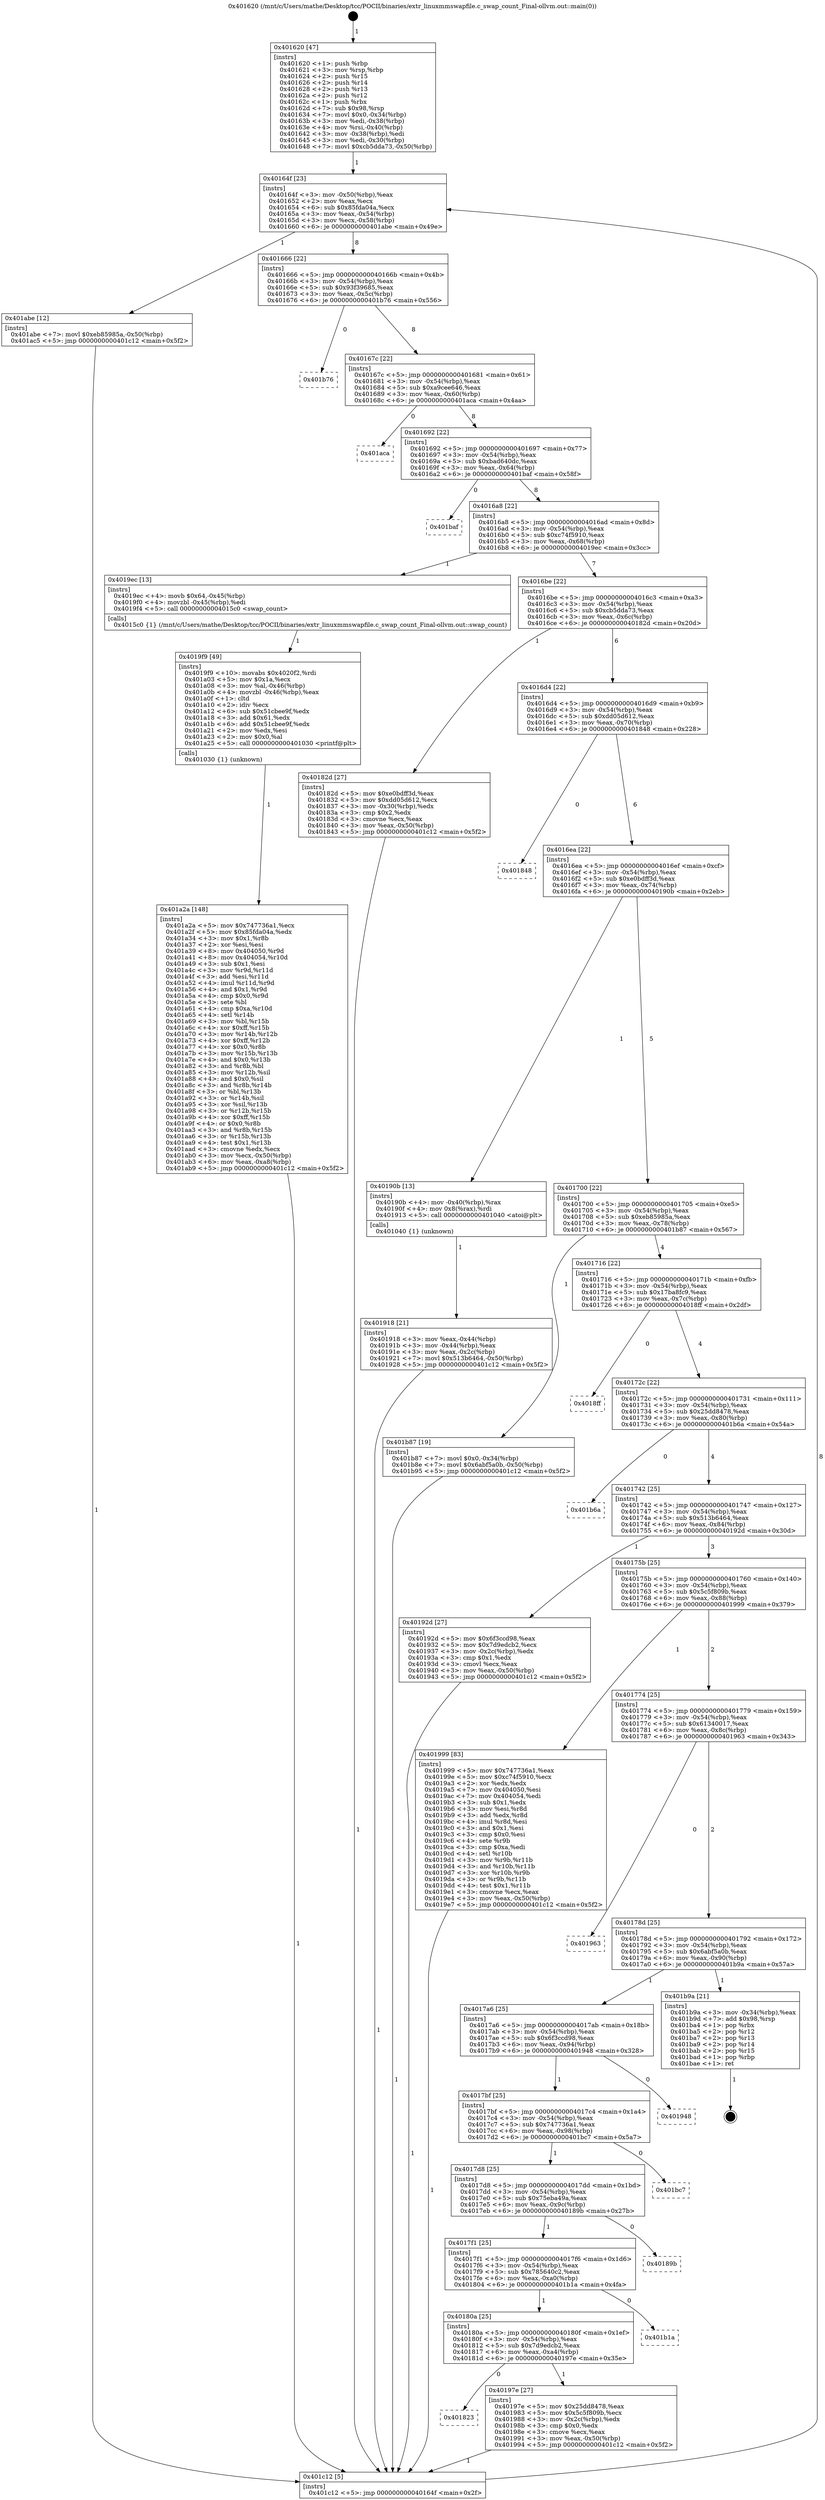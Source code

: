 digraph "0x401620" {
  label = "0x401620 (/mnt/c/Users/mathe/Desktop/tcc/POCII/binaries/extr_linuxmmswapfile.c_swap_count_Final-ollvm.out::main(0))"
  labelloc = "t"
  node[shape=record]

  Entry [label="",width=0.3,height=0.3,shape=circle,fillcolor=black,style=filled]
  "0x40164f" [label="{
     0x40164f [23]\l
     | [instrs]\l
     &nbsp;&nbsp;0x40164f \<+3\>: mov -0x50(%rbp),%eax\l
     &nbsp;&nbsp;0x401652 \<+2\>: mov %eax,%ecx\l
     &nbsp;&nbsp;0x401654 \<+6\>: sub $0x85fda04a,%ecx\l
     &nbsp;&nbsp;0x40165a \<+3\>: mov %eax,-0x54(%rbp)\l
     &nbsp;&nbsp;0x40165d \<+3\>: mov %ecx,-0x58(%rbp)\l
     &nbsp;&nbsp;0x401660 \<+6\>: je 0000000000401abe \<main+0x49e\>\l
  }"]
  "0x401abe" [label="{
     0x401abe [12]\l
     | [instrs]\l
     &nbsp;&nbsp;0x401abe \<+7\>: movl $0xeb85985a,-0x50(%rbp)\l
     &nbsp;&nbsp;0x401ac5 \<+5\>: jmp 0000000000401c12 \<main+0x5f2\>\l
  }"]
  "0x401666" [label="{
     0x401666 [22]\l
     | [instrs]\l
     &nbsp;&nbsp;0x401666 \<+5\>: jmp 000000000040166b \<main+0x4b\>\l
     &nbsp;&nbsp;0x40166b \<+3\>: mov -0x54(%rbp),%eax\l
     &nbsp;&nbsp;0x40166e \<+5\>: sub $0x93f39685,%eax\l
     &nbsp;&nbsp;0x401673 \<+3\>: mov %eax,-0x5c(%rbp)\l
     &nbsp;&nbsp;0x401676 \<+6\>: je 0000000000401b76 \<main+0x556\>\l
  }"]
  Exit [label="",width=0.3,height=0.3,shape=circle,fillcolor=black,style=filled,peripheries=2]
  "0x401b76" [label="{
     0x401b76\l
  }", style=dashed]
  "0x40167c" [label="{
     0x40167c [22]\l
     | [instrs]\l
     &nbsp;&nbsp;0x40167c \<+5\>: jmp 0000000000401681 \<main+0x61\>\l
     &nbsp;&nbsp;0x401681 \<+3\>: mov -0x54(%rbp),%eax\l
     &nbsp;&nbsp;0x401684 \<+5\>: sub $0xa9cee646,%eax\l
     &nbsp;&nbsp;0x401689 \<+3\>: mov %eax,-0x60(%rbp)\l
     &nbsp;&nbsp;0x40168c \<+6\>: je 0000000000401aca \<main+0x4aa\>\l
  }"]
  "0x401a2a" [label="{
     0x401a2a [148]\l
     | [instrs]\l
     &nbsp;&nbsp;0x401a2a \<+5\>: mov $0x747736a1,%ecx\l
     &nbsp;&nbsp;0x401a2f \<+5\>: mov $0x85fda04a,%edx\l
     &nbsp;&nbsp;0x401a34 \<+3\>: mov $0x1,%r8b\l
     &nbsp;&nbsp;0x401a37 \<+2\>: xor %esi,%esi\l
     &nbsp;&nbsp;0x401a39 \<+8\>: mov 0x404050,%r9d\l
     &nbsp;&nbsp;0x401a41 \<+8\>: mov 0x404054,%r10d\l
     &nbsp;&nbsp;0x401a49 \<+3\>: sub $0x1,%esi\l
     &nbsp;&nbsp;0x401a4c \<+3\>: mov %r9d,%r11d\l
     &nbsp;&nbsp;0x401a4f \<+3\>: add %esi,%r11d\l
     &nbsp;&nbsp;0x401a52 \<+4\>: imul %r11d,%r9d\l
     &nbsp;&nbsp;0x401a56 \<+4\>: and $0x1,%r9d\l
     &nbsp;&nbsp;0x401a5a \<+4\>: cmp $0x0,%r9d\l
     &nbsp;&nbsp;0x401a5e \<+3\>: sete %bl\l
     &nbsp;&nbsp;0x401a61 \<+4\>: cmp $0xa,%r10d\l
     &nbsp;&nbsp;0x401a65 \<+4\>: setl %r14b\l
     &nbsp;&nbsp;0x401a69 \<+3\>: mov %bl,%r15b\l
     &nbsp;&nbsp;0x401a6c \<+4\>: xor $0xff,%r15b\l
     &nbsp;&nbsp;0x401a70 \<+3\>: mov %r14b,%r12b\l
     &nbsp;&nbsp;0x401a73 \<+4\>: xor $0xff,%r12b\l
     &nbsp;&nbsp;0x401a77 \<+4\>: xor $0x0,%r8b\l
     &nbsp;&nbsp;0x401a7b \<+3\>: mov %r15b,%r13b\l
     &nbsp;&nbsp;0x401a7e \<+4\>: and $0x0,%r13b\l
     &nbsp;&nbsp;0x401a82 \<+3\>: and %r8b,%bl\l
     &nbsp;&nbsp;0x401a85 \<+3\>: mov %r12b,%sil\l
     &nbsp;&nbsp;0x401a88 \<+4\>: and $0x0,%sil\l
     &nbsp;&nbsp;0x401a8c \<+3\>: and %r8b,%r14b\l
     &nbsp;&nbsp;0x401a8f \<+3\>: or %bl,%r13b\l
     &nbsp;&nbsp;0x401a92 \<+3\>: or %r14b,%sil\l
     &nbsp;&nbsp;0x401a95 \<+3\>: xor %sil,%r13b\l
     &nbsp;&nbsp;0x401a98 \<+3\>: or %r12b,%r15b\l
     &nbsp;&nbsp;0x401a9b \<+4\>: xor $0xff,%r15b\l
     &nbsp;&nbsp;0x401a9f \<+4\>: or $0x0,%r8b\l
     &nbsp;&nbsp;0x401aa3 \<+3\>: and %r8b,%r15b\l
     &nbsp;&nbsp;0x401aa6 \<+3\>: or %r15b,%r13b\l
     &nbsp;&nbsp;0x401aa9 \<+4\>: test $0x1,%r13b\l
     &nbsp;&nbsp;0x401aad \<+3\>: cmovne %edx,%ecx\l
     &nbsp;&nbsp;0x401ab0 \<+3\>: mov %ecx,-0x50(%rbp)\l
     &nbsp;&nbsp;0x401ab3 \<+6\>: mov %eax,-0xa8(%rbp)\l
     &nbsp;&nbsp;0x401ab9 \<+5\>: jmp 0000000000401c12 \<main+0x5f2\>\l
  }"]
  "0x401aca" [label="{
     0x401aca\l
  }", style=dashed]
  "0x401692" [label="{
     0x401692 [22]\l
     | [instrs]\l
     &nbsp;&nbsp;0x401692 \<+5\>: jmp 0000000000401697 \<main+0x77\>\l
     &nbsp;&nbsp;0x401697 \<+3\>: mov -0x54(%rbp),%eax\l
     &nbsp;&nbsp;0x40169a \<+5\>: sub $0xbad640dc,%eax\l
     &nbsp;&nbsp;0x40169f \<+3\>: mov %eax,-0x64(%rbp)\l
     &nbsp;&nbsp;0x4016a2 \<+6\>: je 0000000000401baf \<main+0x58f\>\l
  }"]
  "0x4019f9" [label="{
     0x4019f9 [49]\l
     | [instrs]\l
     &nbsp;&nbsp;0x4019f9 \<+10\>: movabs $0x4020f2,%rdi\l
     &nbsp;&nbsp;0x401a03 \<+5\>: mov $0x1a,%ecx\l
     &nbsp;&nbsp;0x401a08 \<+3\>: mov %al,-0x46(%rbp)\l
     &nbsp;&nbsp;0x401a0b \<+4\>: movzbl -0x46(%rbp),%eax\l
     &nbsp;&nbsp;0x401a0f \<+1\>: cltd\l
     &nbsp;&nbsp;0x401a10 \<+2\>: idiv %ecx\l
     &nbsp;&nbsp;0x401a12 \<+6\>: sub $0x51cbee9f,%edx\l
     &nbsp;&nbsp;0x401a18 \<+3\>: add $0x61,%edx\l
     &nbsp;&nbsp;0x401a1b \<+6\>: add $0x51cbee9f,%edx\l
     &nbsp;&nbsp;0x401a21 \<+2\>: mov %edx,%esi\l
     &nbsp;&nbsp;0x401a23 \<+2\>: mov $0x0,%al\l
     &nbsp;&nbsp;0x401a25 \<+5\>: call 0000000000401030 \<printf@plt\>\l
     | [calls]\l
     &nbsp;&nbsp;0x401030 \{1\} (unknown)\l
  }"]
  "0x401baf" [label="{
     0x401baf\l
  }", style=dashed]
  "0x4016a8" [label="{
     0x4016a8 [22]\l
     | [instrs]\l
     &nbsp;&nbsp;0x4016a8 \<+5\>: jmp 00000000004016ad \<main+0x8d\>\l
     &nbsp;&nbsp;0x4016ad \<+3\>: mov -0x54(%rbp),%eax\l
     &nbsp;&nbsp;0x4016b0 \<+5\>: sub $0xc74f5910,%eax\l
     &nbsp;&nbsp;0x4016b5 \<+3\>: mov %eax,-0x68(%rbp)\l
     &nbsp;&nbsp;0x4016b8 \<+6\>: je 00000000004019ec \<main+0x3cc\>\l
  }"]
  "0x401823" [label="{
     0x401823\l
  }", style=dashed]
  "0x4019ec" [label="{
     0x4019ec [13]\l
     | [instrs]\l
     &nbsp;&nbsp;0x4019ec \<+4\>: movb $0x64,-0x45(%rbp)\l
     &nbsp;&nbsp;0x4019f0 \<+4\>: movzbl -0x45(%rbp),%edi\l
     &nbsp;&nbsp;0x4019f4 \<+5\>: call 00000000004015c0 \<swap_count\>\l
     | [calls]\l
     &nbsp;&nbsp;0x4015c0 \{1\} (/mnt/c/Users/mathe/Desktop/tcc/POCII/binaries/extr_linuxmmswapfile.c_swap_count_Final-ollvm.out::swap_count)\l
  }"]
  "0x4016be" [label="{
     0x4016be [22]\l
     | [instrs]\l
     &nbsp;&nbsp;0x4016be \<+5\>: jmp 00000000004016c3 \<main+0xa3\>\l
     &nbsp;&nbsp;0x4016c3 \<+3\>: mov -0x54(%rbp),%eax\l
     &nbsp;&nbsp;0x4016c6 \<+5\>: sub $0xcb5dda73,%eax\l
     &nbsp;&nbsp;0x4016cb \<+3\>: mov %eax,-0x6c(%rbp)\l
     &nbsp;&nbsp;0x4016ce \<+6\>: je 000000000040182d \<main+0x20d\>\l
  }"]
  "0x40197e" [label="{
     0x40197e [27]\l
     | [instrs]\l
     &nbsp;&nbsp;0x40197e \<+5\>: mov $0x25dd8478,%eax\l
     &nbsp;&nbsp;0x401983 \<+5\>: mov $0x5c5f809b,%ecx\l
     &nbsp;&nbsp;0x401988 \<+3\>: mov -0x2c(%rbp),%edx\l
     &nbsp;&nbsp;0x40198b \<+3\>: cmp $0x0,%edx\l
     &nbsp;&nbsp;0x40198e \<+3\>: cmove %ecx,%eax\l
     &nbsp;&nbsp;0x401991 \<+3\>: mov %eax,-0x50(%rbp)\l
     &nbsp;&nbsp;0x401994 \<+5\>: jmp 0000000000401c12 \<main+0x5f2\>\l
  }"]
  "0x40182d" [label="{
     0x40182d [27]\l
     | [instrs]\l
     &nbsp;&nbsp;0x40182d \<+5\>: mov $0xe0bdff3d,%eax\l
     &nbsp;&nbsp;0x401832 \<+5\>: mov $0xdd05d612,%ecx\l
     &nbsp;&nbsp;0x401837 \<+3\>: mov -0x30(%rbp),%edx\l
     &nbsp;&nbsp;0x40183a \<+3\>: cmp $0x2,%edx\l
     &nbsp;&nbsp;0x40183d \<+3\>: cmovne %ecx,%eax\l
     &nbsp;&nbsp;0x401840 \<+3\>: mov %eax,-0x50(%rbp)\l
     &nbsp;&nbsp;0x401843 \<+5\>: jmp 0000000000401c12 \<main+0x5f2\>\l
  }"]
  "0x4016d4" [label="{
     0x4016d4 [22]\l
     | [instrs]\l
     &nbsp;&nbsp;0x4016d4 \<+5\>: jmp 00000000004016d9 \<main+0xb9\>\l
     &nbsp;&nbsp;0x4016d9 \<+3\>: mov -0x54(%rbp),%eax\l
     &nbsp;&nbsp;0x4016dc \<+5\>: sub $0xdd05d612,%eax\l
     &nbsp;&nbsp;0x4016e1 \<+3\>: mov %eax,-0x70(%rbp)\l
     &nbsp;&nbsp;0x4016e4 \<+6\>: je 0000000000401848 \<main+0x228\>\l
  }"]
  "0x401c12" [label="{
     0x401c12 [5]\l
     | [instrs]\l
     &nbsp;&nbsp;0x401c12 \<+5\>: jmp 000000000040164f \<main+0x2f\>\l
  }"]
  "0x401620" [label="{
     0x401620 [47]\l
     | [instrs]\l
     &nbsp;&nbsp;0x401620 \<+1\>: push %rbp\l
     &nbsp;&nbsp;0x401621 \<+3\>: mov %rsp,%rbp\l
     &nbsp;&nbsp;0x401624 \<+2\>: push %r15\l
     &nbsp;&nbsp;0x401626 \<+2\>: push %r14\l
     &nbsp;&nbsp;0x401628 \<+2\>: push %r13\l
     &nbsp;&nbsp;0x40162a \<+2\>: push %r12\l
     &nbsp;&nbsp;0x40162c \<+1\>: push %rbx\l
     &nbsp;&nbsp;0x40162d \<+7\>: sub $0x98,%rsp\l
     &nbsp;&nbsp;0x401634 \<+7\>: movl $0x0,-0x34(%rbp)\l
     &nbsp;&nbsp;0x40163b \<+3\>: mov %edi,-0x38(%rbp)\l
     &nbsp;&nbsp;0x40163e \<+4\>: mov %rsi,-0x40(%rbp)\l
     &nbsp;&nbsp;0x401642 \<+3\>: mov -0x38(%rbp),%edi\l
     &nbsp;&nbsp;0x401645 \<+3\>: mov %edi,-0x30(%rbp)\l
     &nbsp;&nbsp;0x401648 \<+7\>: movl $0xcb5dda73,-0x50(%rbp)\l
  }"]
  "0x40180a" [label="{
     0x40180a [25]\l
     | [instrs]\l
     &nbsp;&nbsp;0x40180a \<+5\>: jmp 000000000040180f \<main+0x1ef\>\l
     &nbsp;&nbsp;0x40180f \<+3\>: mov -0x54(%rbp),%eax\l
     &nbsp;&nbsp;0x401812 \<+5\>: sub $0x7d9edcb2,%eax\l
     &nbsp;&nbsp;0x401817 \<+6\>: mov %eax,-0xa4(%rbp)\l
     &nbsp;&nbsp;0x40181d \<+6\>: je 000000000040197e \<main+0x35e\>\l
  }"]
  "0x401848" [label="{
     0x401848\l
  }", style=dashed]
  "0x4016ea" [label="{
     0x4016ea [22]\l
     | [instrs]\l
     &nbsp;&nbsp;0x4016ea \<+5\>: jmp 00000000004016ef \<main+0xcf\>\l
     &nbsp;&nbsp;0x4016ef \<+3\>: mov -0x54(%rbp),%eax\l
     &nbsp;&nbsp;0x4016f2 \<+5\>: sub $0xe0bdff3d,%eax\l
     &nbsp;&nbsp;0x4016f7 \<+3\>: mov %eax,-0x74(%rbp)\l
     &nbsp;&nbsp;0x4016fa \<+6\>: je 000000000040190b \<main+0x2eb\>\l
  }"]
  "0x401b1a" [label="{
     0x401b1a\l
  }", style=dashed]
  "0x40190b" [label="{
     0x40190b [13]\l
     | [instrs]\l
     &nbsp;&nbsp;0x40190b \<+4\>: mov -0x40(%rbp),%rax\l
     &nbsp;&nbsp;0x40190f \<+4\>: mov 0x8(%rax),%rdi\l
     &nbsp;&nbsp;0x401913 \<+5\>: call 0000000000401040 \<atoi@plt\>\l
     | [calls]\l
     &nbsp;&nbsp;0x401040 \{1\} (unknown)\l
  }"]
  "0x401700" [label="{
     0x401700 [22]\l
     | [instrs]\l
     &nbsp;&nbsp;0x401700 \<+5\>: jmp 0000000000401705 \<main+0xe5\>\l
     &nbsp;&nbsp;0x401705 \<+3\>: mov -0x54(%rbp),%eax\l
     &nbsp;&nbsp;0x401708 \<+5\>: sub $0xeb85985a,%eax\l
     &nbsp;&nbsp;0x40170d \<+3\>: mov %eax,-0x78(%rbp)\l
     &nbsp;&nbsp;0x401710 \<+6\>: je 0000000000401b87 \<main+0x567\>\l
  }"]
  "0x401918" [label="{
     0x401918 [21]\l
     | [instrs]\l
     &nbsp;&nbsp;0x401918 \<+3\>: mov %eax,-0x44(%rbp)\l
     &nbsp;&nbsp;0x40191b \<+3\>: mov -0x44(%rbp),%eax\l
     &nbsp;&nbsp;0x40191e \<+3\>: mov %eax,-0x2c(%rbp)\l
     &nbsp;&nbsp;0x401921 \<+7\>: movl $0x513b6464,-0x50(%rbp)\l
     &nbsp;&nbsp;0x401928 \<+5\>: jmp 0000000000401c12 \<main+0x5f2\>\l
  }"]
  "0x4017f1" [label="{
     0x4017f1 [25]\l
     | [instrs]\l
     &nbsp;&nbsp;0x4017f1 \<+5\>: jmp 00000000004017f6 \<main+0x1d6\>\l
     &nbsp;&nbsp;0x4017f6 \<+3\>: mov -0x54(%rbp),%eax\l
     &nbsp;&nbsp;0x4017f9 \<+5\>: sub $0x785640c2,%eax\l
     &nbsp;&nbsp;0x4017fe \<+6\>: mov %eax,-0xa0(%rbp)\l
     &nbsp;&nbsp;0x401804 \<+6\>: je 0000000000401b1a \<main+0x4fa\>\l
  }"]
  "0x401b87" [label="{
     0x401b87 [19]\l
     | [instrs]\l
     &nbsp;&nbsp;0x401b87 \<+7\>: movl $0x0,-0x34(%rbp)\l
     &nbsp;&nbsp;0x401b8e \<+7\>: movl $0x6abf5a0b,-0x50(%rbp)\l
     &nbsp;&nbsp;0x401b95 \<+5\>: jmp 0000000000401c12 \<main+0x5f2\>\l
  }"]
  "0x401716" [label="{
     0x401716 [22]\l
     | [instrs]\l
     &nbsp;&nbsp;0x401716 \<+5\>: jmp 000000000040171b \<main+0xfb\>\l
     &nbsp;&nbsp;0x40171b \<+3\>: mov -0x54(%rbp),%eax\l
     &nbsp;&nbsp;0x40171e \<+5\>: sub $0x17ba8fc9,%eax\l
     &nbsp;&nbsp;0x401723 \<+3\>: mov %eax,-0x7c(%rbp)\l
     &nbsp;&nbsp;0x401726 \<+6\>: je 00000000004018ff \<main+0x2df\>\l
  }"]
  "0x40189b" [label="{
     0x40189b\l
  }", style=dashed]
  "0x4018ff" [label="{
     0x4018ff\l
  }", style=dashed]
  "0x40172c" [label="{
     0x40172c [22]\l
     | [instrs]\l
     &nbsp;&nbsp;0x40172c \<+5\>: jmp 0000000000401731 \<main+0x111\>\l
     &nbsp;&nbsp;0x401731 \<+3\>: mov -0x54(%rbp),%eax\l
     &nbsp;&nbsp;0x401734 \<+5\>: sub $0x25dd8478,%eax\l
     &nbsp;&nbsp;0x401739 \<+3\>: mov %eax,-0x80(%rbp)\l
     &nbsp;&nbsp;0x40173c \<+6\>: je 0000000000401b6a \<main+0x54a\>\l
  }"]
  "0x4017d8" [label="{
     0x4017d8 [25]\l
     | [instrs]\l
     &nbsp;&nbsp;0x4017d8 \<+5\>: jmp 00000000004017dd \<main+0x1bd\>\l
     &nbsp;&nbsp;0x4017dd \<+3\>: mov -0x54(%rbp),%eax\l
     &nbsp;&nbsp;0x4017e0 \<+5\>: sub $0x75eba49a,%eax\l
     &nbsp;&nbsp;0x4017e5 \<+6\>: mov %eax,-0x9c(%rbp)\l
     &nbsp;&nbsp;0x4017eb \<+6\>: je 000000000040189b \<main+0x27b\>\l
  }"]
  "0x401b6a" [label="{
     0x401b6a\l
  }", style=dashed]
  "0x401742" [label="{
     0x401742 [25]\l
     | [instrs]\l
     &nbsp;&nbsp;0x401742 \<+5\>: jmp 0000000000401747 \<main+0x127\>\l
     &nbsp;&nbsp;0x401747 \<+3\>: mov -0x54(%rbp),%eax\l
     &nbsp;&nbsp;0x40174a \<+5\>: sub $0x513b6464,%eax\l
     &nbsp;&nbsp;0x40174f \<+6\>: mov %eax,-0x84(%rbp)\l
     &nbsp;&nbsp;0x401755 \<+6\>: je 000000000040192d \<main+0x30d\>\l
  }"]
  "0x401bc7" [label="{
     0x401bc7\l
  }", style=dashed]
  "0x40192d" [label="{
     0x40192d [27]\l
     | [instrs]\l
     &nbsp;&nbsp;0x40192d \<+5\>: mov $0x6f3ccd98,%eax\l
     &nbsp;&nbsp;0x401932 \<+5\>: mov $0x7d9edcb2,%ecx\l
     &nbsp;&nbsp;0x401937 \<+3\>: mov -0x2c(%rbp),%edx\l
     &nbsp;&nbsp;0x40193a \<+3\>: cmp $0x1,%edx\l
     &nbsp;&nbsp;0x40193d \<+3\>: cmovl %ecx,%eax\l
     &nbsp;&nbsp;0x401940 \<+3\>: mov %eax,-0x50(%rbp)\l
     &nbsp;&nbsp;0x401943 \<+5\>: jmp 0000000000401c12 \<main+0x5f2\>\l
  }"]
  "0x40175b" [label="{
     0x40175b [25]\l
     | [instrs]\l
     &nbsp;&nbsp;0x40175b \<+5\>: jmp 0000000000401760 \<main+0x140\>\l
     &nbsp;&nbsp;0x401760 \<+3\>: mov -0x54(%rbp),%eax\l
     &nbsp;&nbsp;0x401763 \<+5\>: sub $0x5c5f809b,%eax\l
     &nbsp;&nbsp;0x401768 \<+6\>: mov %eax,-0x88(%rbp)\l
     &nbsp;&nbsp;0x40176e \<+6\>: je 0000000000401999 \<main+0x379\>\l
  }"]
  "0x4017bf" [label="{
     0x4017bf [25]\l
     | [instrs]\l
     &nbsp;&nbsp;0x4017bf \<+5\>: jmp 00000000004017c4 \<main+0x1a4\>\l
     &nbsp;&nbsp;0x4017c4 \<+3\>: mov -0x54(%rbp),%eax\l
     &nbsp;&nbsp;0x4017c7 \<+5\>: sub $0x747736a1,%eax\l
     &nbsp;&nbsp;0x4017cc \<+6\>: mov %eax,-0x98(%rbp)\l
     &nbsp;&nbsp;0x4017d2 \<+6\>: je 0000000000401bc7 \<main+0x5a7\>\l
  }"]
  "0x401999" [label="{
     0x401999 [83]\l
     | [instrs]\l
     &nbsp;&nbsp;0x401999 \<+5\>: mov $0x747736a1,%eax\l
     &nbsp;&nbsp;0x40199e \<+5\>: mov $0xc74f5910,%ecx\l
     &nbsp;&nbsp;0x4019a3 \<+2\>: xor %edx,%edx\l
     &nbsp;&nbsp;0x4019a5 \<+7\>: mov 0x404050,%esi\l
     &nbsp;&nbsp;0x4019ac \<+7\>: mov 0x404054,%edi\l
     &nbsp;&nbsp;0x4019b3 \<+3\>: sub $0x1,%edx\l
     &nbsp;&nbsp;0x4019b6 \<+3\>: mov %esi,%r8d\l
     &nbsp;&nbsp;0x4019b9 \<+3\>: add %edx,%r8d\l
     &nbsp;&nbsp;0x4019bc \<+4\>: imul %r8d,%esi\l
     &nbsp;&nbsp;0x4019c0 \<+3\>: and $0x1,%esi\l
     &nbsp;&nbsp;0x4019c3 \<+3\>: cmp $0x0,%esi\l
     &nbsp;&nbsp;0x4019c6 \<+4\>: sete %r9b\l
     &nbsp;&nbsp;0x4019ca \<+3\>: cmp $0xa,%edi\l
     &nbsp;&nbsp;0x4019cd \<+4\>: setl %r10b\l
     &nbsp;&nbsp;0x4019d1 \<+3\>: mov %r9b,%r11b\l
     &nbsp;&nbsp;0x4019d4 \<+3\>: and %r10b,%r11b\l
     &nbsp;&nbsp;0x4019d7 \<+3\>: xor %r10b,%r9b\l
     &nbsp;&nbsp;0x4019da \<+3\>: or %r9b,%r11b\l
     &nbsp;&nbsp;0x4019dd \<+4\>: test $0x1,%r11b\l
     &nbsp;&nbsp;0x4019e1 \<+3\>: cmovne %ecx,%eax\l
     &nbsp;&nbsp;0x4019e4 \<+3\>: mov %eax,-0x50(%rbp)\l
     &nbsp;&nbsp;0x4019e7 \<+5\>: jmp 0000000000401c12 \<main+0x5f2\>\l
  }"]
  "0x401774" [label="{
     0x401774 [25]\l
     | [instrs]\l
     &nbsp;&nbsp;0x401774 \<+5\>: jmp 0000000000401779 \<main+0x159\>\l
     &nbsp;&nbsp;0x401779 \<+3\>: mov -0x54(%rbp),%eax\l
     &nbsp;&nbsp;0x40177c \<+5\>: sub $0x61340017,%eax\l
     &nbsp;&nbsp;0x401781 \<+6\>: mov %eax,-0x8c(%rbp)\l
     &nbsp;&nbsp;0x401787 \<+6\>: je 0000000000401963 \<main+0x343\>\l
  }"]
  "0x401948" [label="{
     0x401948\l
  }", style=dashed]
  "0x401963" [label="{
     0x401963\l
  }", style=dashed]
  "0x40178d" [label="{
     0x40178d [25]\l
     | [instrs]\l
     &nbsp;&nbsp;0x40178d \<+5\>: jmp 0000000000401792 \<main+0x172\>\l
     &nbsp;&nbsp;0x401792 \<+3\>: mov -0x54(%rbp),%eax\l
     &nbsp;&nbsp;0x401795 \<+5\>: sub $0x6abf5a0b,%eax\l
     &nbsp;&nbsp;0x40179a \<+6\>: mov %eax,-0x90(%rbp)\l
     &nbsp;&nbsp;0x4017a0 \<+6\>: je 0000000000401b9a \<main+0x57a\>\l
  }"]
  "0x4017a6" [label="{
     0x4017a6 [25]\l
     | [instrs]\l
     &nbsp;&nbsp;0x4017a6 \<+5\>: jmp 00000000004017ab \<main+0x18b\>\l
     &nbsp;&nbsp;0x4017ab \<+3\>: mov -0x54(%rbp),%eax\l
     &nbsp;&nbsp;0x4017ae \<+5\>: sub $0x6f3ccd98,%eax\l
     &nbsp;&nbsp;0x4017b3 \<+6\>: mov %eax,-0x94(%rbp)\l
     &nbsp;&nbsp;0x4017b9 \<+6\>: je 0000000000401948 \<main+0x328\>\l
  }"]
  "0x401b9a" [label="{
     0x401b9a [21]\l
     | [instrs]\l
     &nbsp;&nbsp;0x401b9a \<+3\>: mov -0x34(%rbp),%eax\l
     &nbsp;&nbsp;0x401b9d \<+7\>: add $0x98,%rsp\l
     &nbsp;&nbsp;0x401ba4 \<+1\>: pop %rbx\l
     &nbsp;&nbsp;0x401ba5 \<+2\>: pop %r12\l
     &nbsp;&nbsp;0x401ba7 \<+2\>: pop %r13\l
     &nbsp;&nbsp;0x401ba9 \<+2\>: pop %r14\l
     &nbsp;&nbsp;0x401bab \<+2\>: pop %r15\l
     &nbsp;&nbsp;0x401bad \<+1\>: pop %rbp\l
     &nbsp;&nbsp;0x401bae \<+1\>: ret\l
  }"]
  Entry -> "0x401620" [label=" 1"]
  "0x40164f" -> "0x401abe" [label=" 1"]
  "0x40164f" -> "0x401666" [label=" 8"]
  "0x401b9a" -> Exit [label=" 1"]
  "0x401666" -> "0x401b76" [label=" 0"]
  "0x401666" -> "0x40167c" [label=" 8"]
  "0x401b87" -> "0x401c12" [label=" 1"]
  "0x40167c" -> "0x401aca" [label=" 0"]
  "0x40167c" -> "0x401692" [label=" 8"]
  "0x401abe" -> "0x401c12" [label=" 1"]
  "0x401692" -> "0x401baf" [label=" 0"]
  "0x401692" -> "0x4016a8" [label=" 8"]
  "0x401a2a" -> "0x401c12" [label=" 1"]
  "0x4016a8" -> "0x4019ec" [label=" 1"]
  "0x4016a8" -> "0x4016be" [label=" 7"]
  "0x4019f9" -> "0x401a2a" [label=" 1"]
  "0x4016be" -> "0x40182d" [label=" 1"]
  "0x4016be" -> "0x4016d4" [label=" 6"]
  "0x40182d" -> "0x401c12" [label=" 1"]
  "0x401620" -> "0x40164f" [label=" 1"]
  "0x401c12" -> "0x40164f" [label=" 8"]
  "0x4019ec" -> "0x4019f9" [label=" 1"]
  "0x4016d4" -> "0x401848" [label=" 0"]
  "0x4016d4" -> "0x4016ea" [label=" 6"]
  "0x40197e" -> "0x401c12" [label=" 1"]
  "0x4016ea" -> "0x40190b" [label=" 1"]
  "0x4016ea" -> "0x401700" [label=" 5"]
  "0x40190b" -> "0x401918" [label=" 1"]
  "0x401918" -> "0x401c12" [label=" 1"]
  "0x40180a" -> "0x401823" [label=" 0"]
  "0x401700" -> "0x401b87" [label=" 1"]
  "0x401700" -> "0x401716" [label=" 4"]
  "0x401999" -> "0x401c12" [label=" 1"]
  "0x401716" -> "0x4018ff" [label=" 0"]
  "0x401716" -> "0x40172c" [label=" 4"]
  "0x4017f1" -> "0x40180a" [label=" 1"]
  "0x40172c" -> "0x401b6a" [label=" 0"]
  "0x40172c" -> "0x401742" [label=" 4"]
  "0x40180a" -> "0x40197e" [label=" 1"]
  "0x401742" -> "0x40192d" [label=" 1"]
  "0x401742" -> "0x40175b" [label=" 3"]
  "0x40192d" -> "0x401c12" [label=" 1"]
  "0x4017d8" -> "0x4017f1" [label=" 1"]
  "0x40175b" -> "0x401999" [label=" 1"]
  "0x40175b" -> "0x401774" [label=" 2"]
  "0x4017f1" -> "0x401b1a" [label=" 0"]
  "0x401774" -> "0x401963" [label=" 0"]
  "0x401774" -> "0x40178d" [label=" 2"]
  "0x4017bf" -> "0x4017d8" [label=" 1"]
  "0x40178d" -> "0x401b9a" [label=" 1"]
  "0x40178d" -> "0x4017a6" [label=" 1"]
  "0x4017bf" -> "0x401bc7" [label=" 0"]
  "0x4017a6" -> "0x401948" [label=" 0"]
  "0x4017a6" -> "0x4017bf" [label=" 1"]
  "0x4017d8" -> "0x40189b" [label=" 0"]
}
